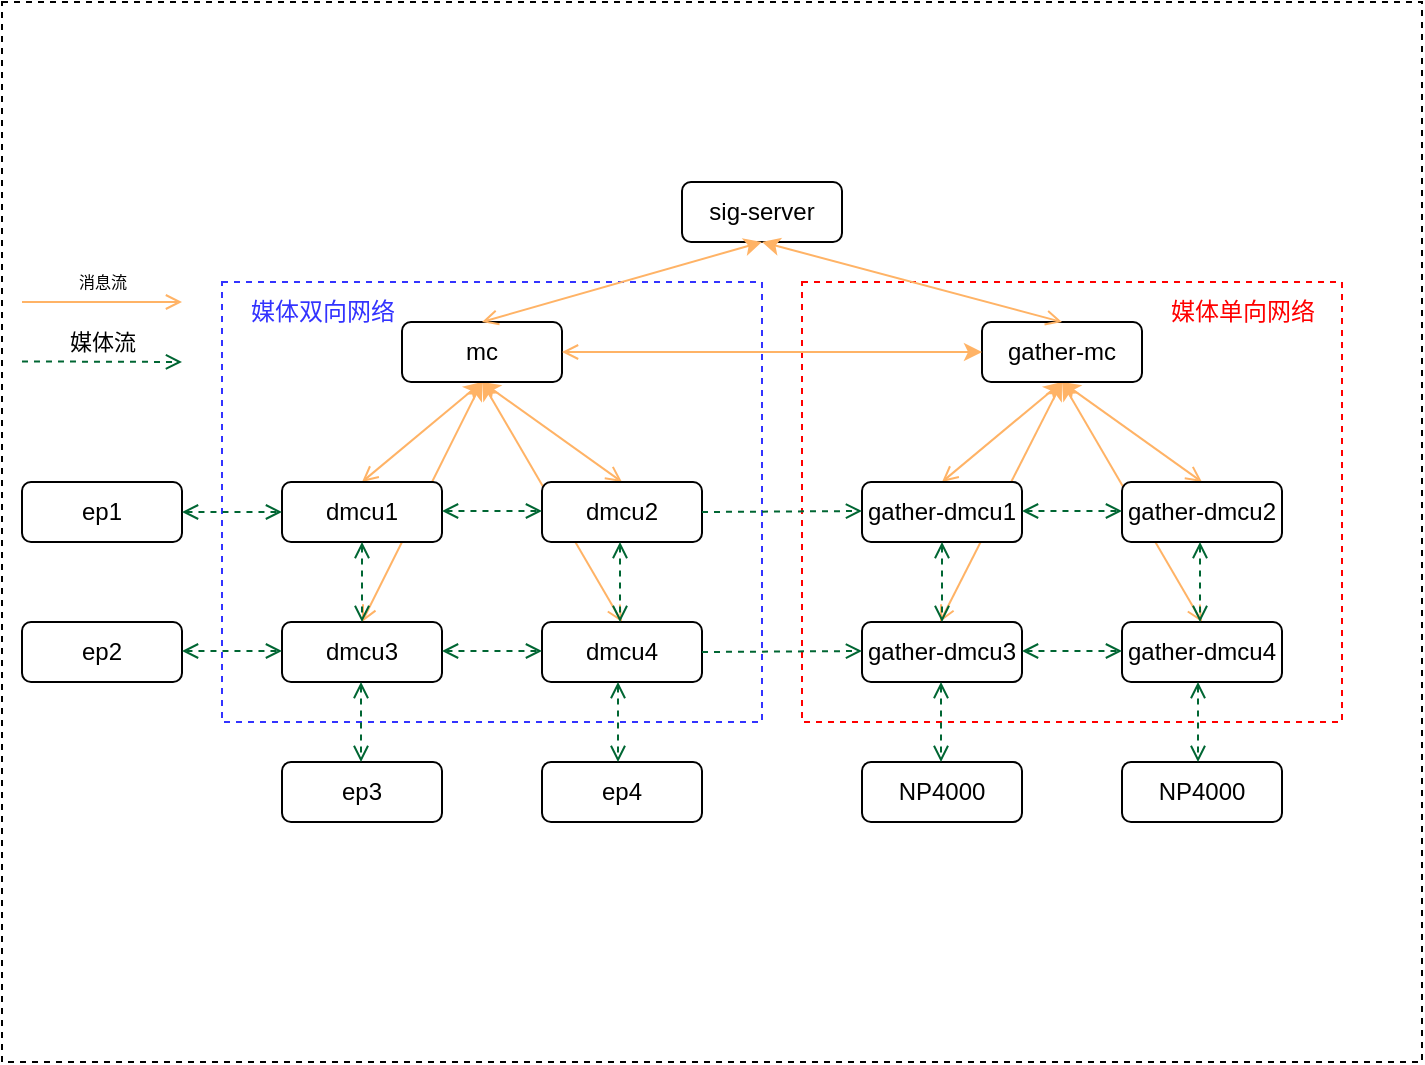 <mxfile version="20.0.3" type="github">
  <diagram id="CH8DpX-lFAURxRskI41Q" name="Page-1">
    <mxGraphModel dx="815" dy="459" grid="1" gridSize="10" guides="1" tooltips="1" connect="1" arrows="1" fold="1" page="1" pageScale="1" pageWidth="827" pageHeight="1169" math="0" shadow="0">
      <root>
        <mxCell id="0" />
        <mxCell id="1" parent="0" />
        <mxCell id="Kd89IbtlPx_BLbznbSWo-70" value="" style="rounded=0;whiteSpace=wrap;html=1;shadow=0;dashed=1;fontSize=8;strokeWidth=1;" vertex="1" parent="1">
          <mxGeometry y="80" width="710" height="530" as="geometry" />
        </mxCell>
        <mxCell id="Kd89IbtlPx_BLbznbSWo-29" value="" style="rounded=0;whiteSpace=wrap;html=1;dashed=1;shadow=0;strokeWidth=1;perimeterSpacing=0;strokeColor=#FF0000;" vertex="1" parent="1">
          <mxGeometry x="400" y="220" width="270" height="220" as="geometry" />
        </mxCell>
        <mxCell id="Kd89IbtlPx_BLbznbSWo-58" value="" style="endArrow=classic;html=1;rounded=0;strokeColor=#FFB366;startArrow=open;startFill=0;exitX=0.5;exitY=0;exitDx=0;exitDy=0;" edge="1" parent="1" source="Kd89IbtlPx_BLbznbSWo-31">
          <mxGeometry width="50" height="50" relative="1" as="geometry">
            <mxPoint x="480" y="320" as="sourcePoint" />
            <mxPoint x="530" y="270" as="targetPoint" />
          </mxGeometry>
        </mxCell>
        <mxCell id="Kd89IbtlPx_BLbznbSWo-59" value="" style="endArrow=classic;html=1;rounded=0;strokeColor=#FFB366;startArrow=open;startFill=0;entryX=0.5;entryY=1;entryDx=0;entryDy=0;" edge="1" parent="1" target="Kd89IbtlPx_BLbznbSWo-30">
          <mxGeometry width="50" height="50" relative="1" as="geometry">
            <mxPoint x="600" y="390" as="sourcePoint" />
            <mxPoint x="650" y="340" as="targetPoint" />
          </mxGeometry>
        </mxCell>
        <mxCell id="Kd89IbtlPx_BLbznbSWo-60" value="" style="endArrow=classic;html=1;rounded=0;strokeColor=#FFB366;startArrow=open;startFill=0;entryX=0.5;entryY=1;entryDx=0;entryDy=0;" edge="1" parent="1" target="Kd89IbtlPx_BLbznbSWo-30">
          <mxGeometry width="50" height="50" relative="1" as="geometry">
            <mxPoint x="600" y="320" as="sourcePoint" />
            <mxPoint x="650" y="270" as="targetPoint" />
          </mxGeometry>
        </mxCell>
        <mxCell id="Kd89IbtlPx_BLbznbSWo-61" value="" style="endArrow=classic;html=1;rounded=0;strokeColor=#FFB366;startArrow=open;startFill=0;" edge="1" parent="1">
          <mxGeometry width="50" height="50" relative="1" as="geometry">
            <mxPoint x="469" y="390" as="sourcePoint" />
            <mxPoint x="530" y="270" as="targetPoint" />
          </mxGeometry>
        </mxCell>
        <mxCell id="Kd89IbtlPx_BLbznbSWo-9" value="" style="rounded=0;whiteSpace=wrap;html=1;dashed=1;shadow=0;strokeWidth=1;perimeterSpacing=0;fontColor=#3333FF;strokeColor=#3333ff;" vertex="1" parent="1">
          <mxGeometry x="110" y="220" width="270" height="220" as="geometry" />
        </mxCell>
        <mxCell id="Kd89IbtlPx_BLbznbSWo-51" value="" style="endArrow=classic;html=1;rounded=0;strokeColor=#FFB366;startArrow=open;startFill=0;" edge="1" parent="1">
          <mxGeometry width="50" height="50" relative="1" as="geometry">
            <mxPoint x="180" y="320" as="sourcePoint" />
            <mxPoint x="240" y="270" as="targetPoint" />
          </mxGeometry>
        </mxCell>
        <mxCell id="Kd89IbtlPx_BLbznbSWo-53" value="" style="endArrow=classic;html=1;rounded=0;strokeColor=#FFB366;startArrow=open;startFill=0;" edge="1" parent="1">
          <mxGeometry width="50" height="50" relative="1" as="geometry">
            <mxPoint x="180" y="390" as="sourcePoint" />
            <mxPoint x="240" y="270" as="targetPoint" />
          </mxGeometry>
        </mxCell>
        <mxCell id="Kd89IbtlPx_BLbznbSWo-54" value="" style="endArrow=classic;html=1;rounded=0;strokeColor=#FFB366;startArrow=open;startFill=0;entryX=0.5;entryY=1;entryDx=0;entryDy=0;" edge="1" parent="1" target="Kd89IbtlPx_BLbznbSWo-4">
          <mxGeometry width="50" height="50" relative="1" as="geometry">
            <mxPoint x="310" y="390" as="sourcePoint" />
            <mxPoint x="300" y="120" as="targetPoint" />
          </mxGeometry>
        </mxCell>
        <mxCell id="Kd89IbtlPx_BLbznbSWo-55" value="" style="endArrow=classic;html=1;rounded=0;strokeColor=#FFB366;startArrow=open;startFill=0;exitX=0.5;exitY=0;exitDx=0;exitDy=0;entryX=0.5;entryY=1;entryDx=0;entryDy=0;" edge="1" parent="1" source="Kd89IbtlPx_BLbznbSWo-6" target="Kd89IbtlPx_BLbznbSWo-4">
          <mxGeometry width="50" height="50" relative="1" as="geometry">
            <mxPoint x="280" y="320" as="sourcePoint" />
            <mxPoint x="330" y="270" as="targetPoint" />
          </mxGeometry>
        </mxCell>
        <mxCell id="Kd89IbtlPx_BLbznbSWo-2" value="sig-server" style="rounded=1;whiteSpace=wrap;html=1;" vertex="1" parent="1">
          <mxGeometry x="340" y="170" width="80" height="30" as="geometry" />
        </mxCell>
        <mxCell id="Kd89IbtlPx_BLbznbSWo-4" value="mc" style="rounded=1;whiteSpace=wrap;html=1;" vertex="1" parent="1">
          <mxGeometry x="200" y="240" width="80" height="30" as="geometry" />
        </mxCell>
        <mxCell id="Kd89IbtlPx_BLbznbSWo-5" value="dmcu1" style="rounded=1;whiteSpace=wrap;html=1;" vertex="1" parent="1">
          <mxGeometry x="140" y="320" width="80" height="30" as="geometry" />
        </mxCell>
        <mxCell id="Kd89IbtlPx_BLbznbSWo-6" value="dmcu2" style="rounded=1;whiteSpace=wrap;html=1;" vertex="1" parent="1">
          <mxGeometry x="270" y="320" width="80" height="30" as="geometry" />
        </mxCell>
        <mxCell id="Kd89IbtlPx_BLbznbSWo-7" value="dmcu3" style="rounded=1;whiteSpace=wrap;html=1;" vertex="1" parent="1">
          <mxGeometry x="140" y="390" width="80" height="30" as="geometry" />
        </mxCell>
        <mxCell id="Kd89IbtlPx_BLbznbSWo-8" value="dmcu4" style="rounded=1;whiteSpace=wrap;html=1;" vertex="1" parent="1">
          <mxGeometry x="270" y="390" width="80" height="30" as="geometry" />
        </mxCell>
        <mxCell id="Kd89IbtlPx_BLbznbSWo-10" value="ep1" style="rounded=1;whiteSpace=wrap;html=1;" vertex="1" parent="1">
          <mxGeometry x="10" y="320" width="80" height="30" as="geometry" />
        </mxCell>
        <mxCell id="Kd89IbtlPx_BLbznbSWo-11" value="ep2" style="rounded=1;whiteSpace=wrap;html=1;" vertex="1" parent="1">
          <mxGeometry x="10" y="390" width="80" height="30" as="geometry" />
        </mxCell>
        <mxCell id="Kd89IbtlPx_BLbznbSWo-12" value="ep3" style="rounded=1;whiteSpace=wrap;html=1;" vertex="1" parent="1">
          <mxGeometry x="140" y="460" width="80" height="30" as="geometry" />
        </mxCell>
        <mxCell id="Kd89IbtlPx_BLbznbSWo-13" value="ep4" style="rounded=1;whiteSpace=wrap;html=1;" vertex="1" parent="1">
          <mxGeometry x="270" y="460" width="80" height="30" as="geometry" />
        </mxCell>
        <mxCell id="Kd89IbtlPx_BLbznbSWo-14" value="" style="endArrow=open;startArrow=open;html=1;exitX=1;exitY=0.5;exitDx=0;exitDy=0;entryX=0;entryY=0.5;entryDx=0;entryDy=0;entryPerimeter=0;rounded=0;endFill=0;startFill=0;dashed=1;strokeColor=#006633;" edge="1" parent="1" source="Kd89IbtlPx_BLbznbSWo-10" target="Kd89IbtlPx_BLbznbSWo-5">
          <mxGeometry width="50" height="50" relative="1" as="geometry">
            <mxPoint x="90" y="380" as="sourcePoint" />
            <mxPoint x="140" y="330" as="targetPoint" />
          </mxGeometry>
        </mxCell>
        <mxCell id="Kd89IbtlPx_BLbznbSWo-15" value="" style="endArrow=open;startArrow=open;html=1;exitX=1;exitY=0.5;exitDx=0;exitDy=0;entryX=0;entryY=0.5;entryDx=0;entryDy=0;entryPerimeter=0;rounded=0;endFill=0;startFill=0;dashed=1;strokeColor=#006633;" edge="1" parent="1">
          <mxGeometry width="50" height="50" relative="1" as="geometry">
            <mxPoint x="90" y="404.5" as="sourcePoint" />
            <mxPoint x="140" y="404.5" as="targetPoint" />
          </mxGeometry>
        </mxCell>
        <mxCell id="Kd89IbtlPx_BLbznbSWo-17" value="" style="endArrow=open;startArrow=open;html=1;exitX=1;exitY=0.5;exitDx=0;exitDy=0;entryX=0;entryY=0.5;entryDx=0;entryDy=0;entryPerimeter=0;rounded=0;endFill=0;startFill=0;dashed=1;strokeColor=#006633;" edge="1" parent="1">
          <mxGeometry width="50" height="50" relative="1" as="geometry">
            <mxPoint x="220" y="334.5" as="sourcePoint" />
            <mxPoint x="270" y="334.5" as="targetPoint" />
          </mxGeometry>
        </mxCell>
        <mxCell id="Kd89IbtlPx_BLbznbSWo-18" value="" style="endArrow=open;startArrow=open;html=1;exitX=1;exitY=0.5;exitDx=0;exitDy=0;entryX=0;entryY=0.5;entryDx=0;entryDy=0;entryPerimeter=0;rounded=0;endFill=0;startFill=0;dashed=1;strokeColor=#006633;" edge="1" parent="1">
          <mxGeometry width="50" height="50" relative="1" as="geometry">
            <mxPoint x="220" y="404.5" as="sourcePoint" />
            <mxPoint x="270" y="404.5" as="targetPoint" />
          </mxGeometry>
        </mxCell>
        <mxCell id="Kd89IbtlPx_BLbznbSWo-19" value="" style="endArrow=open;startArrow=open;html=1;entryX=0.5;entryY=0;entryDx=0;entryDy=0;rounded=0;endFill=0;startFill=0;dashed=1;strokeColor=#006633;exitX=0.5;exitY=1;exitDx=0;exitDy=0;" edge="1" parent="1" source="Kd89IbtlPx_BLbznbSWo-5" target="Kd89IbtlPx_BLbznbSWo-7">
          <mxGeometry width="50" height="50" relative="1" as="geometry">
            <mxPoint x="155" y="370" as="sourcePoint" />
            <mxPoint x="205" y="370" as="targetPoint" />
          </mxGeometry>
        </mxCell>
        <mxCell id="Kd89IbtlPx_BLbznbSWo-26" value="" style="endArrow=open;startArrow=open;html=1;entryX=0.5;entryY=0;entryDx=0;entryDy=0;rounded=0;endFill=0;startFill=0;dashed=1;strokeColor=#006633;exitX=0.5;exitY=1;exitDx=0;exitDy=0;" edge="1" parent="1">
          <mxGeometry width="50" height="50" relative="1" as="geometry">
            <mxPoint x="309" y="350" as="sourcePoint" />
            <mxPoint x="309" y="390" as="targetPoint" />
          </mxGeometry>
        </mxCell>
        <mxCell id="Kd89IbtlPx_BLbznbSWo-27" value="" style="endArrow=open;startArrow=open;html=1;entryX=0.5;entryY=0;entryDx=0;entryDy=0;rounded=0;endFill=0;startFill=0;dashed=1;strokeColor=#006633;exitX=0.5;exitY=1;exitDx=0;exitDy=0;" edge="1" parent="1">
          <mxGeometry width="50" height="50" relative="1" as="geometry">
            <mxPoint x="179.5" y="420" as="sourcePoint" />
            <mxPoint x="179.5" y="460" as="targetPoint" />
          </mxGeometry>
        </mxCell>
        <mxCell id="Kd89IbtlPx_BLbznbSWo-28" value="" style="endArrow=open;startArrow=open;html=1;entryX=0.5;entryY=0;entryDx=0;entryDy=0;rounded=0;endFill=0;startFill=0;dashed=1;strokeColor=#006633;exitX=0.5;exitY=1;exitDx=0;exitDy=0;" edge="1" parent="1">
          <mxGeometry width="50" height="50" relative="1" as="geometry">
            <mxPoint x="308" y="420" as="sourcePoint" />
            <mxPoint x="308" y="460" as="targetPoint" />
          </mxGeometry>
        </mxCell>
        <mxCell id="Kd89IbtlPx_BLbznbSWo-30" value="gather-mc" style="rounded=1;whiteSpace=wrap;html=1;" vertex="1" parent="1">
          <mxGeometry x="490" y="240" width="80" height="30" as="geometry" />
        </mxCell>
        <mxCell id="Kd89IbtlPx_BLbznbSWo-31" value="gather-dmcu1" style="rounded=1;whiteSpace=wrap;html=1;" vertex="1" parent="1">
          <mxGeometry x="430" y="320" width="80" height="30" as="geometry" />
        </mxCell>
        <mxCell id="Kd89IbtlPx_BLbznbSWo-32" value="gather-dmcu2" style="rounded=1;whiteSpace=wrap;html=1;" vertex="1" parent="1">
          <mxGeometry x="560" y="320" width="80" height="30" as="geometry" />
        </mxCell>
        <mxCell id="Kd89IbtlPx_BLbznbSWo-33" value="gather-dmcu3" style="rounded=1;whiteSpace=wrap;html=1;" vertex="1" parent="1">
          <mxGeometry x="430" y="390" width="80" height="30" as="geometry" />
        </mxCell>
        <mxCell id="Kd89IbtlPx_BLbznbSWo-34" value="gather-dmcu4" style="rounded=1;whiteSpace=wrap;html=1;" vertex="1" parent="1">
          <mxGeometry x="560" y="390" width="80" height="30" as="geometry" />
        </mxCell>
        <mxCell id="Kd89IbtlPx_BLbznbSWo-35" value="NP4000" style="rounded=1;whiteSpace=wrap;html=1;" vertex="1" parent="1">
          <mxGeometry x="430" y="460" width="80" height="30" as="geometry" />
        </mxCell>
        <mxCell id="Kd89IbtlPx_BLbznbSWo-36" value="NP4000" style="rounded=1;whiteSpace=wrap;html=1;" vertex="1" parent="1">
          <mxGeometry x="560" y="460" width="80" height="30" as="geometry" />
        </mxCell>
        <mxCell id="Kd89IbtlPx_BLbznbSWo-37" value="" style="endArrow=open;startArrow=open;html=1;exitX=1;exitY=0.5;exitDx=0;exitDy=0;entryX=0;entryY=0.5;entryDx=0;entryDy=0;entryPerimeter=0;rounded=0;endFill=0;startFill=0;dashed=1;strokeColor=#006633;" edge="1" parent="1">
          <mxGeometry width="50" height="50" relative="1" as="geometry">
            <mxPoint x="510" y="334.5" as="sourcePoint" />
            <mxPoint x="560" y="334.5" as="targetPoint" />
          </mxGeometry>
        </mxCell>
        <mxCell id="Kd89IbtlPx_BLbznbSWo-38" value="" style="endArrow=open;startArrow=open;html=1;exitX=1;exitY=0.5;exitDx=0;exitDy=0;entryX=0;entryY=0.5;entryDx=0;entryDy=0;entryPerimeter=0;rounded=0;endFill=0;startFill=0;dashed=1;strokeColor=#006633;" edge="1" parent="1">
          <mxGeometry width="50" height="50" relative="1" as="geometry">
            <mxPoint x="510" y="404.5" as="sourcePoint" />
            <mxPoint x="560" y="404.5" as="targetPoint" />
          </mxGeometry>
        </mxCell>
        <mxCell id="Kd89IbtlPx_BLbznbSWo-39" value="" style="endArrow=open;startArrow=open;html=1;entryX=0.5;entryY=0;entryDx=0;entryDy=0;rounded=0;endFill=0;startFill=0;dashed=1;strokeColor=#006633;exitX=0.5;exitY=1;exitDx=0;exitDy=0;" edge="1" parent="1" source="Kd89IbtlPx_BLbznbSWo-31" target="Kd89IbtlPx_BLbznbSWo-33">
          <mxGeometry width="50" height="50" relative="1" as="geometry">
            <mxPoint x="445" y="370" as="sourcePoint" />
            <mxPoint x="495" y="370" as="targetPoint" />
          </mxGeometry>
        </mxCell>
        <mxCell id="Kd89IbtlPx_BLbznbSWo-40" value="" style="endArrow=open;startArrow=open;html=1;entryX=0.5;entryY=0;entryDx=0;entryDy=0;rounded=0;endFill=0;startFill=0;dashed=1;strokeColor=#006633;exitX=0.5;exitY=1;exitDx=0;exitDy=0;" edge="1" parent="1">
          <mxGeometry width="50" height="50" relative="1" as="geometry">
            <mxPoint x="599" y="350" as="sourcePoint" />
            <mxPoint x="599" y="390" as="targetPoint" />
          </mxGeometry>
        </mxCell>
        <mxCell id="Kd89IbtlPx_BLbznbSWo-41" value="" style="endArrow=open;startArrow=open;html=1;entryX=0.5;entryY=0;entryDx=0;entryDy=0;rounded=0;endFill=0;startFill=0;dashed=1;strokeColor=#006633;exitX=0.5;exitY=1;exitDx=0;exitDy=0;" edge="1" parent="1">
          <mxGeometry width="50" height="50" relative="1" as="geometry">
            <mxPoint x="469.5" y="420" as="sourcePoint" />
            <mxPoint x="469.5" y="460" as="targetPoint" />
          </mxGeometry>
        </mxCell>
        <mxCell id="Kd89IbtlPx_BLbznbSWo-42" value="" style="endArrow=open;startArrow=open;html=1;entryX=0.5;entryY=0;entryDx=0;entryDy=0;rounded=0;endFill=0;startFill=0;dashed=1;strokeColor=#006633;exitX=0.5;exitY=1;exitDx=0;exitDy=0;" edge="1" parent="1">
          <mxGeometry width="50" height="50" relative="1" as="geometry">
            <mxPoint x="598" y="420" as="sourcePoint" />
            <mxPoint x="598" y="460" as="targetPoint" />
          </mxGeometry>
        </mxCell>
        <mxCell id="Kd89IbtlPx_BLbznbSWo-52" value="" style="endArrow=classic;html=1;rounded=0;strokeColor=#FFB366;startArrow=open;startFill=0;exitX=0.5;exitY=0;exitDx=0;exitDy=0;" edge="1" parent="1" source="Kd89IbtlPx_BLbznbSWo-4">
          <mxGeometry width="50" height="50" relative="1" as="geometry">
            <mxPoint x="330" y="250" as="sourcePoint" />
            <mxPoint x="380" y="200" as="targetPoint" />
          </mxGeometry>
        </mxCell>
        <mxCell id="Kd89IbtlPx_BLbznbSWo-56" value="" style="endArrow=classic;html=1;rounded=0;strokeColor=#FFB366;startArrow=open;startFill=0;exitX=0.5;exitY=0;exitDx=0;exitDy=0;" edge="1" parent="1" source="Kd89IbtlPx_BLbznbSWo-30">
          <mxGeometry width="50" height="50" relative="1" as="geometry">
            <mxPoint x="330" y="250" as="sourcePoint" />
            <mxPoint x="380" y="200" as="targetPoint" />
          </mxGeometry>
        </mxCell>
        <mxCell id="Kd89IbtlPx_BLbznbSWo-57" value="" style="endArrow=classic;html=1;rounded=0;strokeColor=#FFB366;startArrow=open;startFill=0;entryX=0;entryY=0.5;entryDx=0;entryDy=0;exitX=1;exitY=0.5;exitDx=0;exitDy=0;" edge="1" parent="1" source="Kd89IbtlPx_BLbznbSWo-4" target="Kd89IbtlPx_BLbznbSWo-30">
          <mxGeometry width="50" height="50" relative="1" as="geometry">
            <mxPoint x="220" y="190" as="sourcePoint" />
            <mxPoint x="270" y="140" as="targetPoint" />
          </mxGeometry>
        </mxCell>
        <mxCell id="Kd89IbtlPx_BLbznbSWo-62" value="" style="endArrow=open;startArrow=none;html=1;exitX=1;exitY=0.5;exitDx=0;exitDy=0;entryX=0;entryY=0.5;entryDx=0;entryDy=0;entryPerimeter=0;rounded=0;endFill=0;startFill=0;dashed=1;strokeColor=#006633;" edge="1" parent="1" source="Kd89IbtlPx_BLbznbSWo-6">
          <mxGeometry width="50" height="50" relative="1" as="geometry">
            <mxPoint x="380" y="334.5" as="sourcePoint" />
            <mxPoint x="430" y="334.5" as="targetPoint" />
          </mxGeometry>
        </mxCell>
        <mxCell id="Kd89IbtlPx_BLbznbSWo-63" value="" style="endArrow=open;startArrow=none;html=1;exitX=1;exitY=0.5;exitDx=0;exitDy=0;entryX=0;entryY=0.5;entryDx=0;entryDy=0;entryPerimeter=0;rounded=0;endFill=0;startFill=0;dashed=1;strokeColor=#006633;" edge="1" parent="1" source="Kd89IbtlPx_BLbznbSWo-8">
          <mxGeometry width="50" height="50" relative="1" as="geometry">
            <mxPoint x="380" y="404.5" as="sourcePoint" />
            <mxPoint x="430" y="404.5" as="targetPoint" />
          </mxGeometry>
        </mxCell>
        <mxCell id="Kd89IbtlPx_BLbznbSWo-66" value="媒体双向网络" style="text;html=1;resizable=0;autosize=1;align=center;verticalAlign=middle;points=[];fillColor=none;strokeColor=none;rounded=0;shadow=0;dashed=1;fontColor=#3333ff;" vertex="1" parent="1">
          <mxGeometry x="110" y="220" width="100" height="30" as="geometry" />
        </mxCell>
        <mxCell id="Kd89IbtlPx_BLbznbSWo-67" value="媒体单向网络" style="text;html=1;resizable=0;autosize=1;align=center;verticalAlign=middle;points=[];fillColor=none;strokeColor=none;rounded=0;shadow=0;dashed=1;fontColor=#ff0000;" vertex="1" parent="1">
          <mxGeometry x="570" y="220" width="100" height="30" as="geometry" />
        </mxCell>
        <mxCell id="Kd89IbtlPx_BLbznbSWo-68" value="媒体流" style="endArrow=open;startArrow=none;html=1;exitX=1;exitY=0.5;exitDx=0;exitDy=0;rounded=0;endFill=0;startFill=0;dashed=1;strokeColor=#006633;" edge="1" parent="1">
          <mxGeometry x="-0.001" y="10" width="50" height="50" relative="1" as="geometry">
            <mxPoint x="10" y="259.71" as="sourcePoint" />
            <mxPoint x="90" y="260" as="targetPoint" />
            <mxPoint as="offset" />
          </mxGeometry>
        </mxCell>
        <mxCell id="Kd89IbtlPx_BLbznbSWo-69" value="消息流" style="endArrow=open;html=1;rounded=0;strokeColor=#FFB366;startArrow=none;startFill=0;exitX=1;exitY=0.5;exitDx=0;exitDy=0;endFill=0;fontSize=8;" edge="1" parent="1">
          <mxGeometry y="10" width="50" height="50" relative="1" as="geometry">
            <mxPoint x="10" y="230" as="sourcePoint" />
            <mxPoint x="90" y="230" as="targetPoint" />
            <mxPoint as="offset" />
          </mxGeometry>
        </mxCell>
      </root>
    </mxGraphModel>
  </diagram>
</mxfile>
